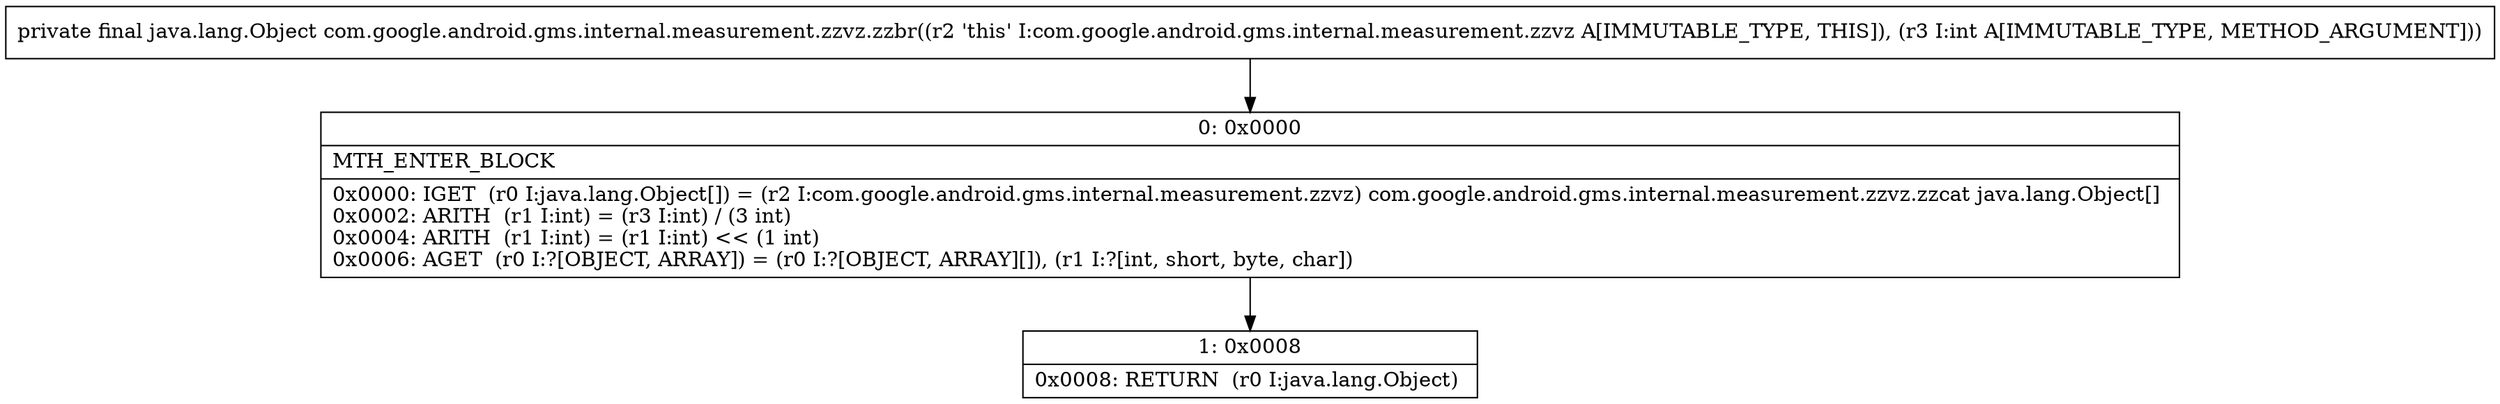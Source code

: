 digraph "CFG forcom.google.android.gms.internal.measurement.zzvz.zzbr(I)Ljava\/lang\/Object;" {
Node_0 [shape=record,label="{0\:\ 0x0000|MTH_ENTER_BLOCK\l|0x0000: IGET  (r0 I:java.lang.Object[]) = (r2 I:com.google.android.gms.internal.measurement.zzvz) com.google.android.gms.internal.measurement.zzvz.zzcat java.lang.Object[] \l0x0002: ARITH  (r1 I:int) = (r3 I:int) \/ (3 int) \l0x0004: ARITH  (r1 I:int) = (r1 I:int) \<\< (1 int) \l0x0006: AGET  (r0 I:?[OBJECT, ARRAY]) = (r0 I:?[OBJECT, ARRAY][]), (r1 I:?[int, short, byte, char]) \l}"];
Node_1 [shape=record,label="{1\:\ 0x0008|0x0008: RETURN  (r0 I:java.lang.Object) \l}"];
MethodNode[shape=record,label="{private final java.lang.Object com.google.android.gms.internal.measurement.zzvz.zzbr((r2 'this' I:com.google.android.gms.internal.measurement.zzvz A[IMMUTABLE_TYPE, THIS]), (r3 I:int A[IMMUTABLE_TYPE, METHOD_ARGUMENT])) }"];
MethodNode -> Node_0;
Node_0 -> Node_1;
}

